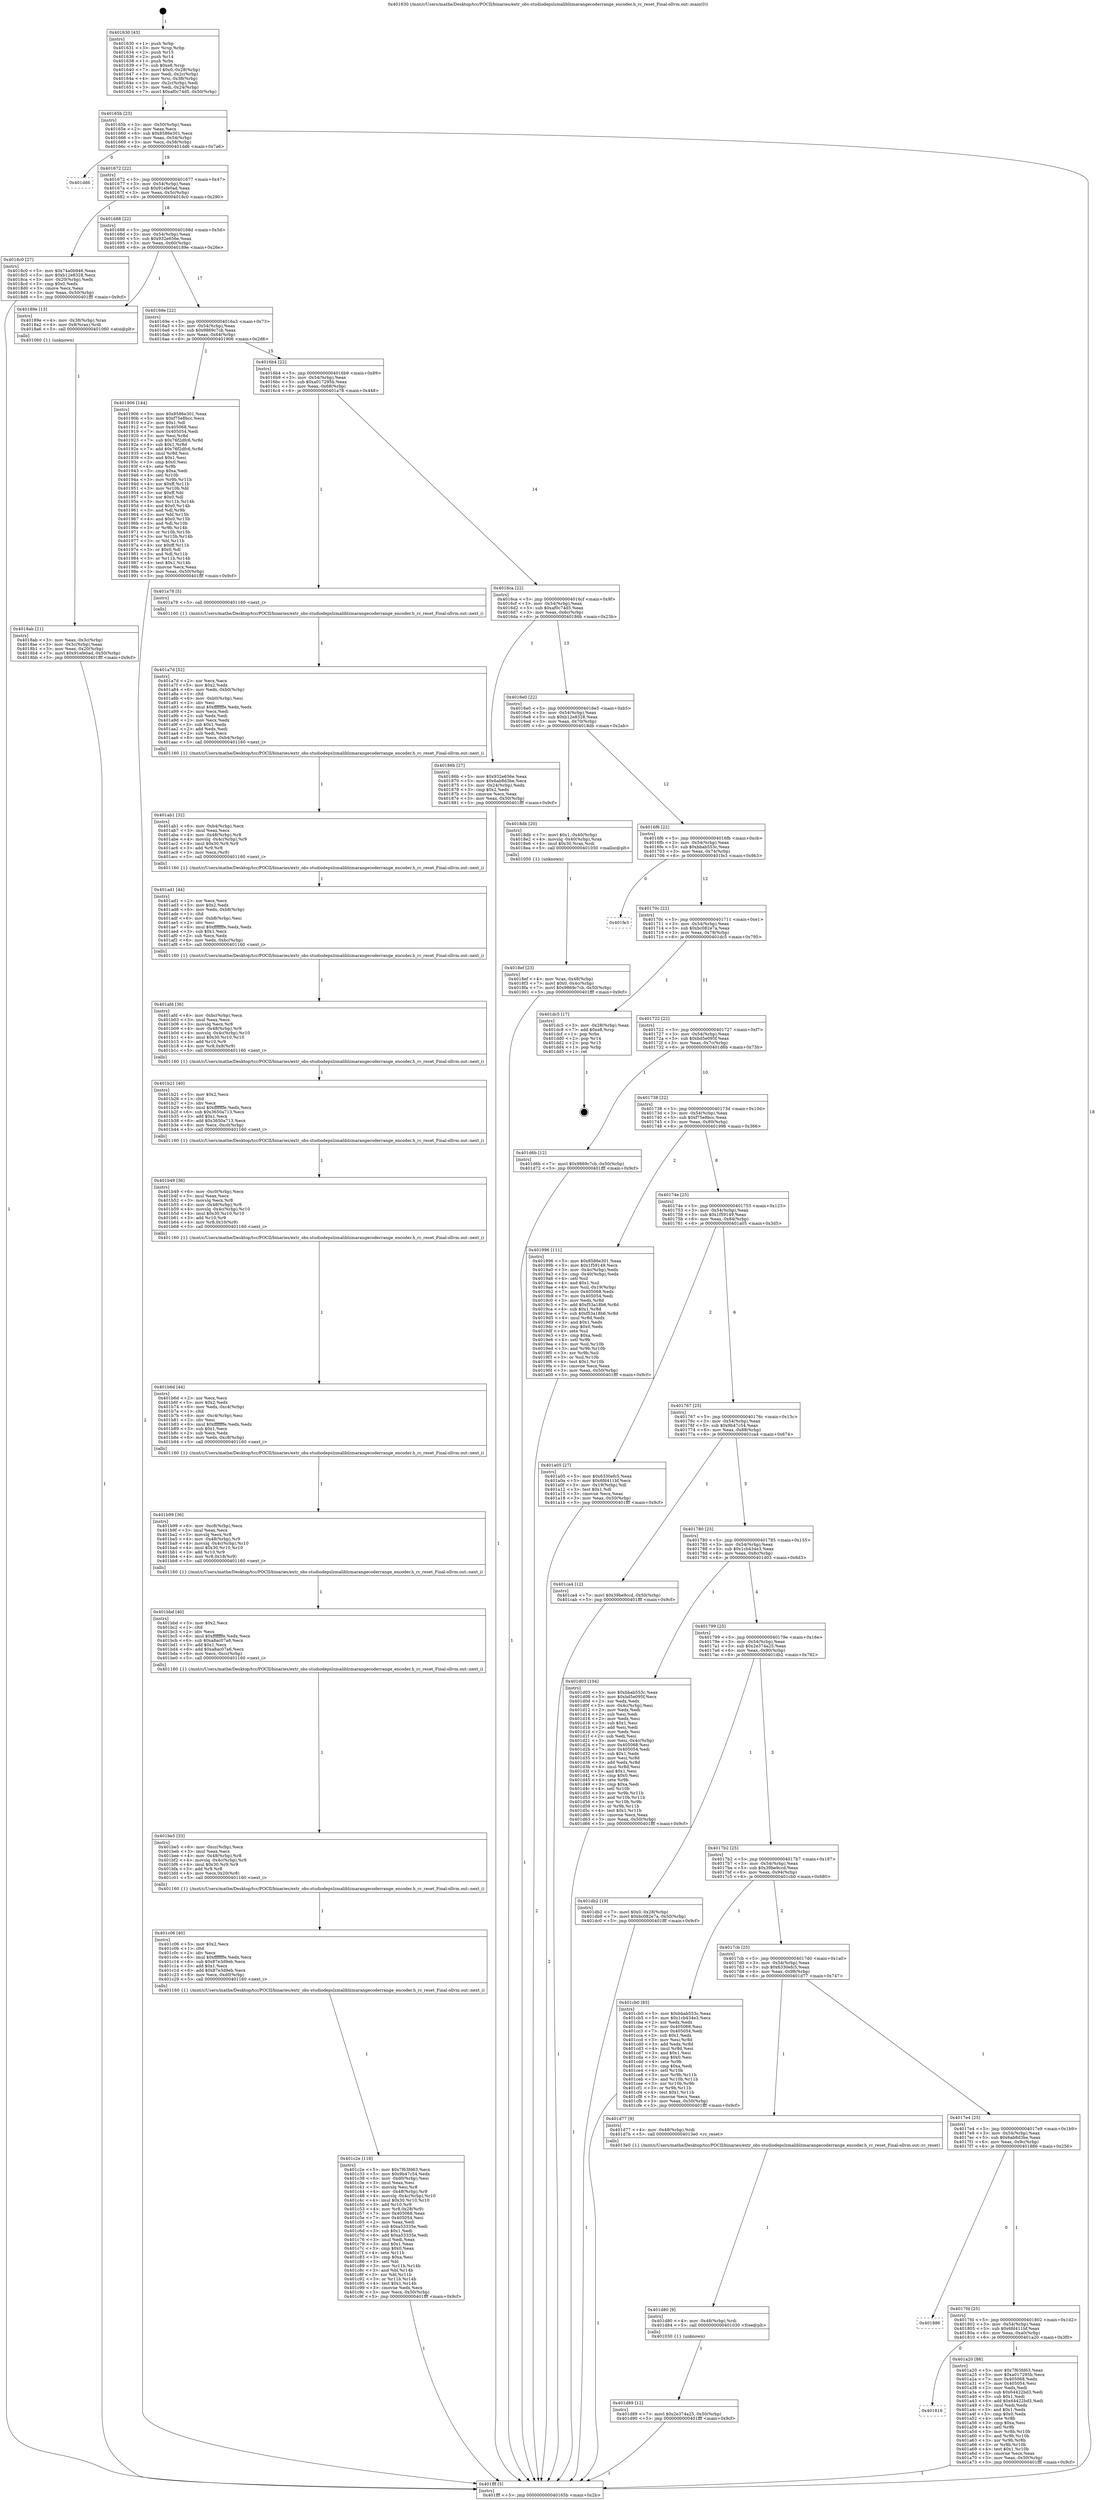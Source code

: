 digraph "0x401630" {
  label = "0x401630 (/mnt/c/Users/mathe/Desktop/tcc/POCII/binaries/extr_obs-studiodepslzmaliblzmarangecoderrange_encoder.h_rc_reset_Final-ollvm.out::main(0))"
  labelloc = "t"
  node[shape=record]

  Entry [label="",width=0.3,height=0.3,shape=circle,fillcolor=black,style=filled]
  "0x40165b" [label="{
     0x40165b [23]\l
     | [instrs]\l
     &nbsp;&nbsp;0x40165b \<+3\>: mov -0x50(%rbp),%eax\l
     &nbsp;&nbsp;0x40165e \<+2\>: mov %eax,%ecx\l
     &nbsp;&nbsp;0x401660 \<+6\>: sub $0x8586e301,%ecx\l
     &nbsp;&nbsp;0x401666 \<+3\>: mov %eax,-0x54(%rbp)\l
     &nbsp;&nbsp;0x401669 \<+3\>: mov %ecx,-0x58(%rbp)\l
     &nbsp;&nbsp;0x40166c \<+6\>: je 0000000000401dd6 \<main+0x7a6\>\l
  }"]
  "0x401dd6" [label="{
     0x401dd6\l
  }", style=dashed]
  "0x401672" [label="{
     0x401672 [22]\l
     | [instrs]\l
     &nbsp;&nbsp;0x401672 \<+5\>: jmp 0000000000401677 \<main+0x47\>\l
     &nbsp;&nbsp;0x401677 \<+3\>: mov -0x54(%rbp),%eax\l
     &nbsp;&nbsp;0x40167a \<+5\>: sub $0x91efe0ad,%eax\l
     &nbsp;&nbsp;0x40167f \<+3\>: mov %eax,-0x5c(%rbp)\l
     &nbsp;&nbsp;0x401682 \<+6\>: je 00000000004018c0 \<main+0x290\>\l
  }"]
  Exit [label="",width=0.3,height=0.3,shape=circle,fillcolor=black,style=filled,peripheries=2]
  "0x4018c0" [label="{
     0x4018c0 [27]\l
     | [instrs]\l
     &nbsp;&nbsp;0x4018c0 \<+5\>: mov $0x74a0b946,%eax\l
     &nbsp;&nbsp;0x4018c5 \<+5\>: mov $0xb12e8328,%ecx\l
     &nbsp;&nbsp;0x4018ca \<+3\>: mov -0x20(%rbp),%edx\l
     &nbsp;&nbsp;0x4018cd \<+3\>: cmp $0x0,%edx\l
     &nbsp;&nbsp;0x4018d0 \<+3\>: cmove %ecx,%eax\l
     &nbsp;&nbsp;0x4018d3 \<+3\>: mov %eax,-0x50(%rbp)\l
     &nbsp;&nbsp;0x4018d6 \<+5\>: jmp 0000000000401fff \<main+0x9cf\>\l
  }"]
  "0x401688" [label="{
     0x401688 [22]\l
     | [instrs]\l
     &nbsp;&nbsp;0x401688 \<+5\>: jmp 000000000040168d \<main+0x5d\>\l
     &nbsp;&nbsp;0x40168d \<+3\>: mov -0x54(%rbp),%eax\l
     &nbsp;&nbsp;0x401690 \<+5\>: sub $0x932e656e,%eax\l
     &nbsp;&nbsp;0x401695 \<+3\>: mov %eax,-0x60(%rbp)\l
     &nbsp;&nbsp;0x401698 \<+6\>: je 000000000040189e \<main+0x26e\>\l
  }"]
  "0x401d89" [label="{
     0x401d89 [12]\l
     | [instrs]\l
     &nbsp;&nbsp;0x401d89 \<+7\>: movl $0x2e374a25,-0x50(%rbp)\l
     &nbsp;&nbsp;0x401d90 \<+5\>: jmp 0000000000401fff \<main+0x9cf\>\l
  }"]
  "0x40189e" [label="{
     0x40189e [13]\l
     | [instrs]\l
     &nbsp;&nbsp;0x40189e \<+4\>: mov -0x38(%rbp),%rax\l
     &nbsp;&nbsp;0x4018a2 \<+4\>: mov 0x8(%rax),%rdi\l
     &nbsp;&nbsp;0x4018a6 \<+5\>: call 0000000000401060 \<atoi@plt\>\l
     | [calls]\l
     &nbsp;&nbsp;0x401060 \{1\} (unknown)\l
  }"]
  "0x40169e" [label="{
     0x40169e [22]\l
     | [instrs]\l
     &nbsp;&nbsp;0x40169e \<+5\>: jmp 00000000004016a3 \<main+0x73\>\l
     &nbsp;&nbsp;0x4016a3 \<+3\>: mov -0x54(%rbp),%eax\l
     &nbsp;&nbsp;0x4016a6 \<+5\>: sub $0x9869c7cb,%eax\l
     &nbsp;&nbsp;0x4016ab \<+3\>: mov %eax,-0x64(%rbp)\l
     &nbsp;&nbsp;0x4016ae \<+6\>: je 0000000000401906 \<main+0x2d6\>\l
  }"]
  "0x401d80" [label="{
     0x401d80 [9]\l
     | [instrs]\l
     &nbsp;&nbsp;0x401d80 \<+4\>: mov -0x48(%rbp),%rdi\l
     &nbsp;&nbsp;0x401d84 \<+5\>: call 0000000000401030 \<free@plt\>\l
     | [calls]\l
     &nbsp;&nbsp;0x401030 \{1\} (unknown)\l
  }"]
  "0x401906" [label="{
     0x401906 [144]\l
     | [instrs]\l
     &nbsp;&nbsp;0x401906 \<+5\>: mov $0x8586e301,%eax\l
     &nbsp;&nbsp;0x40190b \<+5\>: mov $0xf75e8bcc,%ecx\l
     &nbsp;&nbsp;0x401910 \<+2\>: mov $0x1,%dl\l
     &nbsp;&nbsp;0x401912 \<+7\>: mov 0x405068,%esi\l
     &nbsp;&nbsp;0x401919 \<+7\>: mov 0x405054,%edi\l
     &nbsp;&nbsp;0x401920 \<+3\>: mov %esi,%r8d\l
     &nbsp;&nbsp;0x401923 \<+7\>: sub $0x76f2dfc6,%r8d\l
     &nbsp;&nbsp;0x40192a \<+4\>: sub $0x1,%r8d\l
     &nbsp;&nbsp;0x40192e \<+7\>: add $0x76f2dfc6,%r8d\l
     &nbsp;&nbsp;0x401935 \<+4\>: imul %r8d,%esi\l
     &nbsp;&nbsp;0x401939 \<+3\>: and $0x1,%esi\l
     &nbsp;&nbsp;0x40193c \<+3\>: cmp $0x0,%esi\l
     &nbsp;&nbsp;0x40193f \<+4\>: sete %r9b\l
     &nbsp;&nbsp;0x401943 \<+3\>: cmp $0xa,%edi\l
     &nbsp;&nbsp;0x401946 \<+4\>: setl %r10b\l
     &nbsp;&nbsp;0x40194a \<+3\>: mov %r9b,%r11b\l
     &nbsp;&nbsp;0x40194d \<+4\>: xor $0xff,%r11b\l
     &nbsp;&nbsp;0x401951 \<+3\>: mov %r10b,%bl\l
     &nbsp;&nbsp;0x401954 \<+3\>: xor $0xff,%bl\l
     &nbsp;&nbsp;0x401957 \<+3\>: xor $0x0,%dl\l
     &nbsp;&nbsp;0x40195a \<+3\>: mov %r11b,%r14b\l
     &nbsp;&nbsp;0x40195d \<+4\>: and $0x0,%r14b\l
     &nbsp;&nbsp;0x401961 \<+3\>: and %dl,%r9b\l
     &nbsp;&nbsp;0x401964 \<+3\>: mov %bl,%r15b\l
     &nbsp;&nbsp;0x401967 \<+4\>: and $0x0,%r15b\l
     &nbsp;&nbsp;0x40196b \<+3\>: and %dl,%r10b\l
     &nbsp;&nbsp;0x40196e \<+3\>: or %r9b,%r14b\l
     &nbsp;&nbsp;0x401971 \<+3\>: or %r10b,%r15b\l
     &nbsp;&nbsp;0x401974 \<+3\>: xor %r15b,%r14b\l
     &nbsp;&nbsp;0x401977 \<+3\>: or %bl,%r11b\l
     &nbsp;&nbsp;0x40197a \<+4\>: xor $0xff,%r11b\l
     &nbsp;&nbsp;0x40197e \<+3\>: or $0x0,%dl\l
     &nbsp;&nbsp;0x401981 \<+3\>: and %dl,%r11b\l
     &nbsp;&nbsp;0x401984 \<+3\>: or %r11b,%r14b\l
     &nbsp;&nbsp;0x401987 \<+4\>: test $0x1,%r14b\l
     &nbsp;&nbsp;0x40198b \<+3\>: cmovne %ecx,%eax\l
     &nbsp;&nbsp;0x40198e \<+3\>: mov %eax,-0x50(%rbp)\l
     &nbsp;&nbsp;0x401991 \<+5\>: jmp 0000000000401fff \<main+0x9cf\>\l
  }"]
  "0x4016b4" [label="{
     0x4016b4 [22]\l
     | [instrs]\l
     &nbsp;&nbsp;0x4016b4 \<+5\>: jmp 00000000004016b9 \<main+0x89\>\l
     &nbsp;&nbsp;0x4016b9 \<+3\>: mov -0x54(%rbp),%eax\l
     &nbsp;&nbsp;0x4016bc \<+5\>: sub $0xa017295b,%eax\l
     &nbsp;&nbsp;0x4016c1 \<+3\>: mov %eax,-0x68(%rbp)\l
     &nbsp;&nbsp;0x4016c4 \<+6\>: je 0000000000401a78 \<main+0x448\>\l
  }"]
  "0x401c2e" [label="{
     0x401c2e [118]\l
     | [instrs]\l
     &nbsp;&nbsp;0x401c2e \<+5\>: mov $0x7f63fd63,%ecx\l
     &nbsp;&nbsp;0x401c33 \<+5\>: mov $0x9b47c54,%edx\l
     &nbsp;&nbsp;0x401c38 \<+6\>: mov -0xd0(%rbp),%esi\l
     &nbsp;&nbsp;0x401c3e \<+3\>: imul %eax,%esi\l
     &nbsp;&nbsp;0x401c41 \<+3\>: movslq %esi,%r8\l
     &nbsp;&nbsp;0x401c44 \<+4\>: mov -0x48(%rbp),%r9\l
     &nbsp;&nbsp;0x401c48 \<+4\>: movslq -0x4c(%rbp),%r10\l
     &nbsp;&nbsp;0x401c4c \<+4\>: imul $0x30,%r10,%r10\l
     &nbsp;&nbsp;0x401c50 \<+3\>: add %r10,%r9\l
     &nbsp;&nbsp;0x401c53 \<+4\>: mov %r8,0x28(%r9)\l
     &nbsp;&nbsp;0x401c57 \<+7\>: mov 0x405068,%eax\l
     &nbsp;&nbsp;0x401c5e \<+7\>: mov 0x405054,%esi\l
     &nbsp;&nbsp;0x401c65 \<+2\>: mov %eax,%edi\l
     &nbsp;&nbsp;0x401c67 \<+6\>: sub $0xa53335e,%edi\l
     &nbsp;&nbsp;0x401c6d \<+3\>: sub $0x1,%edi\l
     &nbsp;&nbsp;0x401c70 \<+6\>: add $0xa53335e,%edi\l
     &nbsp;&nbsp;0x401c76 \<+3\>: imul %edi,%eax\l
     &nbsp;&nbsp;0x401c79 \<+3\>: and $0x1,%eax\l
     &nbsp;&nbsp;0x401c7c \<+3\>: cmp $0x0,%eax\l
     &nbsp;&nbsp;0x401c7f \<+4\>: sete %r11b\l
     &nbsp;&nbsp;0x401c83 \<+3\>: cmp $0xa,%esi\l
     &nbsp;&nbsp;0x401c86 \<+3\>: setl %bl\l
     &nbsp;&nbsp;0x401c89 \<+3\>: mov %r11b,%r14b\l
     &nbsp;&nbsp;0x401c8c \<+3\>: and %bl,%r14b\l
     &nbsp;&nbsp;0x401c8f \<+3\>: xor %bl,%r11b\l
     &nbsp;&nbsp;0x401c92 \<+3\>: or %r11b,%r14b\l
     &nbsp;&nbsp;0x401c95 \<+4\>: test $0x1,%r14b\l
     &nbsp;&nbsp;0x401c99 \<+3\>: cmovne %edx,%ecx\l
     &nbsp;&nbsp;0x401c9c \<+3\>: mov %ecx,-0x50(%rbp)\l
     &nbsp;&nbsp;0x401c9f \<+5\>: jmp 0000000000401fff \<main+0x9cf\>\l
  }"]
  "0x401a78" [label="{
     0x401a78 [5]\l
     | [instrs]\l
     &nbsp;&nbsp;0x401a78 \<+5\>: call 0000000000401160 \<next_i\>\l
     | [calls]\l
     &nbsp;&nbsp;0x401160 \{1\} (/mnt/c/Users/mathe/Desktop/tcc/POCII/binaries/extr_obs-studiodepslzmaliblzmarangecoderrange_encoder.h_rc_reset_Final-ollvm.out::next_i)\l
  }"]
  "0x4016ca" [label="{
     0x4016ca [22]\l
     | [instrs]\l
     &nbsp;&nbsp;0x4016ca \<+5\>: jmp 00000000004016cf \<main+0x9f\>\l
     &nbsp;&nbsp;0x4016cf \<+3\>: mov -0x54(%rbp),%eax\l
     &nbsp;&nbsp;0x4016d2 \<+5\>: sub $0xaf0c74d5,%eax\l
     &nbsp;&nbsp;0x4016d7 \<+3\>: mov %eax,-0x6c(%rbp)\l
     &nbsp;&nbsp;0x4016da \<+6\>: je 000000000040186b \<main+0x23b\>\l
  }"]
  "0x401c06" [label="{
     0x401c06 [40]\l
     | [instrs]\l
     &nbsp;&nbsp;0x401c06 \<+5\>: mov $0x2,%ecx\l
     &nbsp;&nbsp;0x401c0b \<+1\>: cltd\l
     &nbsp;&nbsp;0x401c0c \<+2\>: idiv %ecx\l
     &nbsp;&nbsp;0x401c0e \<+6\>: imul $0xfffffffe,%edx,%ecx\l
     &nbsp;&nbsp;0x401c14 \<+6\>: sub $0x87e3d9eb,%ecx\l
     &nbsp;&nbsp;0x401c1a \<+3\>: add $0x1,%ecx\l
     &nbsp;&nbsp;0x401c1d \<+6\>: add $0x87e3d9eb,%ecx\l
     &nbsp;&nbsp;0x401c23 \<+6\>: mov %ecx,-0xd0(%rbp)\l
     &nbsp;&nbsp;0x401c29 \<+5\>: call 0000000000401160 \<next_i\>\l
     | [calls]\l
     &nbsp;&nbsp;0x401160 \{1\} (/mnt/c/Users/mathe/Desktop/tcc/POCII/binaries/extr_obs-studiodepslzmaliblzmarangecoderrange_encoder.h_rc_reset_Final-ollvm.out::next_i)\l
  }"]
  "0x40186b" [label="{
     0x40186b [27]\l
     | [instrs]\l
     &nbsp;&nbsp;0x40186b \<+5\>: mov $0x932e656e,%eax\l
     &nbsp;&nbsp;0x401870 \<+5\>: mov $0x6ab8d3be,%ecx\l
     &nbsp;&nbsp;0x401875 \<+3\>: mov -0x24(%rbp),%edx\l
     &nbsp;&nbsp;0x401878 \<+3\>: cmp $0x2,%edx\l
     &nbsp;&nbsp;0x40187b \<+3\>: cmovne %ecx,%eax\l
     &nbsp;&nbsp;0x40187e \<+3\>: mov %eax,-0x50(%rbp)\l
     &nbsp;&nbsp;0x401881 \<+5\>: jmp 0000000000401fff \<main+0x9cf\>\l
  }"]
  "0x4016e0" [label="{
     0x4016e0 [22]\l
     | [instrs]\l
     &nbsp;&nbsp;0x4016e0 \<+5\>: jmp 00000000004016e5 \<main+0xb5\>\l
     &nbsp;&nbsp;0x4016e5 \<+3\>: mov -0x54(%rbp),%eax\l
     &nbsp;&nbsp;0x4016e8 \<+5\>: sub $0xb12e8328,%eax\l
     &nbsp;&nbsp;0x4016ed \<+3\>: mov %eax,-0x70(%rbp)\l
     &nbsp;&nbsp;0x4016f0 \<+6\>: je 00000000004018db \<main+0x2ab\>\l
  }"]
  "0x401fff" [label="{
     0x401fff [5]\l
     | [instrs]\l
     &nbsp;&nbsp;0x401fff \<+5\>: jmp 000000000040165b \<main+0x2b\>\l
  }"]
  "0x401630" [label="{
     0x401630 [43]\l
     | [instrs]\l
     &nbsp;&nbsp;0x401630 \<+1\>: push %rbp\l
     &nbsp;&nbsp;0x401631 \<+3\>: mov %rsp,%rbp\l
     &nbsp;&nbsp;0x401634 \<+2\>: push %r15\l
     &nbsp;&nbsp;0x401636 \<+2\>: push %r14\l
     &nbsp;&nbsp;0x401638 \<+1\>: push %rbx\l
     &nbsp;&nbsp;0x401639 \<+7\>: sub $0xe8,%rsp\l
     &nbsp;&nbsp;0x401640 \<+7\>: movl $0x0,-0x28(%rbp)\l
     &nbsp;&nbsp;0x401647 \<+3\>: mov %edi,-0x2c(%rbp)\l
     &nbsp;&nbsp;0x40164a \<+4\>: mov %rsi,-0x38(%rbp)\l
     &nbsp;&nbsp;0x40164e \<+3\>: mov -0x2c(%rbp),%edi\l
     &nbsp;&nbsp;0x401651 \<+3\>: mov %edi,-0x24(%rbp)\l
     &nbsp;&nbsp;0x401654 \<+7\>: movl $0xaf0c74d5,-0x50(%rbp)\l
  }"]
  "0x4018ab" [label="{
     0x4018ab [21]\l
     | [instrs]\l
     &nbsp;&nbsp;0x4018ab \<+3\>: mov %eax,-0x3c(%rbp)\l
     &nbsp;&nbsp;0x4018ae \<+3\>: mov -0x3c(%rbp),%eax\l
     &nbsp;&nbsp;0x4018b1 \<+3\>: mov %eax,-0x20(%rbp)\l
     &nbsp;&nbsp;0x4018b4 \<+7\>: movl $0x91efe0ad,-0x50(%rbp)\l
     &nbsp;&nbsp;0x4018bb \<+5\>: jmp 0000000000401fff \<main+0x9cf\>\l
  }"]
  "0x401be5" [label="{
     0x401be5 [33]\l
     | [instrs]\l
     &nbsp;&nbsp;0x401be5 \<+6\>: mov -0xcc(%rbp),%ecx\l
     &nbsp;&nbsp;0x401beb \<+3\>: imul %eax,%ecx\l
     &nbsp;&nbsp;0x401bee \<+4\>: mov -0x48(%rbp),%r8\l
     &nbsp;&nbsp;0x401bf2 \<+4\>: movslq -0x4c(%rbp),%r9\l
     &nbsp;&nbsp;0x401bf6 \<+4\>: imul $0x30,%r9,%r9\l
     &nbsp;&nbsp;0x401bfa \<+3\>: add %r9,%r8\l
     &nbsp;&nbsp;0x401bfd \<+4\>: mov %ecx,0x20(%r8)\l
     &nbsp;&nbsp;0x401c01 \<+5\>: call 0000000000401160 \<next_i\>\l
     | [calls]\l
     &nbsp;&nbsp;0x401160 \{1\} (/mnt/c/Users/mathe/Desktop/tcc/POCII/binaries/extr_obs-studiodepslzmaliblzmarangecoderrange_encoder.h_rc_reset_Final-ollvm.out::next_i)\l
  }"]
  "0x4018db" [label="{
     0x4018db [20]\l
     | [instrs]\l
     &nbsp;&nbsp;0x4018db \<+7\>: movl $0x1,-0x40(%rbp)\l
     &nbsp;&nbsp;0x4018e2 \<+4\>: movslq -0x40(%rbp),%rax\l
     &nbsp;&nbsp;0x4018e6 \<+4\>: imul $0x30,%rax,%rdi\l
     &nbsp;&nbsp;0x4018ea \<+5\>: call 0000000000401050 \<malloc@plt\>\l
     | [calls]\l
     &nbsp;&nbsp;0x401050 \{1\} (unknown)\l
  }"]
  "0x4016f6" [label="{
     0x4016f6 [22]\l
     | [instrs]\l
     &nbsp;&nbsp;0x4016f6 \<+5\>: jmp 00000000004016fb \<main+0xcb\>\l
     &nbsp;&nbsp;0x4016fb \<+3\>: mov -0x54(%rbp),%eax\l
     &nbsp;&nbsp;0x4016fe \<+5\>: sub $0xbbab553c,%eax\l
     &nbsp;&nbsp;0x401703 \<+3\>: mov %eax,-0x74(%rbp)\l
     &nbsp;&nbsp;0x401706 \<+6\>: je 0000000000401fe3 \<main+0x9b3\>\l
  }"]
  "0x4018ef" [label="{
     0x4018ef [23]\l
     | [instrs]\l
     &nbsp;&nbsp;0x4018ef \<+4\>: mov %rax,-0x48(%rbp)\l
     &nbsp;&nbsp;0x4018f3 \<+7\>: movl $0x0,-0x4c(%rbp)\l
     &nbsp;&nbsp;0x4018fa \<+7\>: movl $0x9869c7cb,-0x50(%rbp)\l
     &nbsp;&nbsp;0x401901 \<+5\>: jmp 0000000000401fff \<main+0x9cf\>\l
  }"]
  "0x401bbd" [label="{
     0x401bbd [40]\l
     | [instrs]\l
     &nbsp;&nbsp;0x401bbd \<+5\>: mov $0x2,%ecx\l
     &nbsp;&nbsp;0x401bc2 \<+1\>: cltd\l
     &nbsp;&nbsp;0x401bc3 \<+2\>: idiv %ecx\l
     &nbsp;&nbsp;0x401bc5 \<+6\>: imul $0xfffffffe,%edx,%ecx\l
     &nbsp;&nbsp;0x401bcb \<+6\>: sub $0xa8ac07a6,%ecx\l
     &nbsp;&nbsp;0x401bd1 \<+3\>: add $0x1,%ecx\l
     &nbsp;&nbsp;0x401bd4 \<+6\>: add $0xa8ac07a6,%ecx\l
     &nbsp;&nbsp;0x401bda \<+6\>: mov %ecx,-0xcc(%rbp)\l
     &nbsp;&nbsp;0x401be0 \<+5\>: call 0000000000401160 \<next_i\>\l
     | [calls]\l
     &nbsp;&nbsp;0x401160 \{1\} (/mnt/c/Users/mathe/Desktop/tcc/POCII/binaries/extr_obs-studiodepslzmaliblzmarangecoderrange_encoder.h_rc_reset_Final-ollvm.out::next_i)\l
  }"]
  "0x401fe3" [label="{
     0x401fe3\l
  }", style=dashed]
  "0x40170c" [label="{
     0x40170c [22]\l
     | [instrs]\l
     &nbsp;&nbsp;0x40170c \<+5\>: jmp 0000000000401711 \<main+0xe1\>\l
     &nbsp;&nbsp;0x401711 \<+3\>: mov -0x54(%rbp),%eax\l
     &nbsp;&nbsp;0x401714 \<+5\>: sub $0xbc082e7a,%eax\l
     &nbsp;&nbsp;0x401719 \<+3\>: mov %eax,-0x78(%rbp)\l
     &nbsp;&nbsp;0x40171c \<+6\>: je 0000000000401dc5 \<main+0x795\>\l
  }"]
  "0x401b99" [label="{
     0x401b99 [36]\l
     | [instrs]\l
     &nbsp;&nbsp;0x401b99 \<+6\>: mov -0xc8(%rbp),%ecx\l
     &nbsp;&nbsp;0x401b9f \<+3\>: imul %eax,%ecx\l
     &nbsp;&nbsp;0x401ba2 \<+3\>: movslq %ecx,%r8\l
     &nbsp;&nbsp;0x401ba5 \<+4\>: mov -0x48(%rbp),%r9\l
     &nbsp;&nbsp;0x401ba9 \<+4\>: movslq -0x4c(%rbp),%r10\l
     &nbsp;&nbsp;0x401bad \<+4\>: imul $0x30,%r10,%r10\l
     &nbsp;&nbsp;0x401bb1 \<+3\>: add %r10,%r9\l
     &nbsp;&nbsp;0x401bb4 \<+4\>: mov %r8,0x18(%r9)\l
     &nbsp;&nbsp;0x401bb8 \<+5\>: call 0000000000401160 \<next_i\>\l
     | [calls]\l
     &nbsp;&nbsp;0x401160 \{1\} (/mnt/c/Users/mathe/Desktop/tcc/POCII/binaries/extr_obs-studiodepslzmaliblzmarangecoderrange_encoder.h_rc_reset_Final-ollvm.out::next_i)\l
  }"]
  "0x401dc5" [label="{
     0x401dc5 [17]\l
     | [instrs]\l
     &nbsp;&nbsp;0x401dc5 \<+3\>: mov -0x28(%rbp),%eax\l
     &nbsp;&nbsp;0x401dc8 \<+7\>: add $0xe8,%rsp\l
     &nbsp;&nbsp;0x401dcf \<+1\>: pop %rbx\l
     &nbsp;&nbsp;0x401dd0 \<+2\>: pop %r14\l
     &nbsp;&nbsp;0x401dd2 \<+2\>: pop %r15\l
     &nbsp;&nbsp;0x401dd4 \<+1\>: pop %rbp\l
     &nbsp;&nbsp;0x401dd5 \<+1\>: ret\l
  }"]
  "0x401722" [label="{
     0x401722 [22]\l
     | [instrs]\l
     &nbsp;&nbsp;0x401722 \<+5\>: jmp 0000000000401727 \<main+0xf7\>\l
     &nbsp;&nbsp;0x401727 \<+3\>: mov -0x54(%rbp),%eax\l
     &nbsp;&nbsp;0x40172a \<+5\>: sub $0xbd5e095f,%eax\l
     &nbsp;&nbsp;0x40172f \<+3\>: mov %eax,-0x7c(%rbp)\l
     &nbsp;&nbsp;0x401732 \<+6\>: je 0000000000401d6b \<main+0x73b\>\l
  }"]
  "0x401b6d" [label="{
     0x401b6d [44]\l
     | [instrs]\l
     &nbsp;&nbsp;0x401b6d \<+2\>: xor %ecx,%ecx\l
     &nbsp;&nbsp;0x401b6f \<+5\>: mov $0x2,%edx\l
     &nbsp;&nbsp;0x401b74 \<+6\>: mov %edx,-0xc4(%rbp)\l
     &nbsp;&nbsp;0x401b7a \<+1\>: cltd\l
     &nbsp;&nbsp;0x401b7b \<+6\>: mov -0xc4(%rbp),%esi\l
     &nbsp;&nbsp;0x401b81 \<+2\>: idiv %esi\l
     &nbsp;&nbsp;0x401b83 \<+6\>: imul $0xfffffffe,%edx,%edx\l
     &nbsp;&nbsp;0x401b89 \<+3\>: sub $0x1,%ecx\l
     &nbsp;&nbsp;0x401b8c \<+2\>: sub %ecx,%edx\l
     &nbsp;&nbsp;0x401b8e \<+6\>: mov %edx,-0xc8(%rbp)\l
     &nbsp;&nbsp;0x401b94 \<+5\>: call 0000000000401160 \<next_i\>\l
     | [calls]\l
     &nbsp;&nbsp;0x401160 \{1\} (/mnt/c/Users/mathe/Desktop/tcc/POCII/binaries/extr_obs-studiodepslzmaliblzmarangecoderrange_encoder.h_rc_reset_Final-ollvm.out::next_i)\l
  }"]
  "0x401d6b" [label="{
     0x401d6b [12]\l
     | [instrs]\l
     &nbsp;&nbsp;0x401d6b \<+7\>: movl $0x9869c7cb,-0x50(%rbp)\l
     &nbsp;&nbsp;0x401d72 \<+5\>: jmp 0000000000401fff \<main+0x9cf\>\l
  }"]
  "0x401738" [label="{
     0x401738 [22]\l
     | [instrs]\l
     &nbsp;&nbsp;0x401738 \<+5\>: jmp 000000000040173d \<main+0x10d\>\l
     &nbsp;&nbsp;0x40173d \<+3\>: mov -0x54(%rbp),%eax\l
     &nbsp;&nbsp;0x401740 \<+5\>: sub $0xf75e8bcc,%eax\l
     &nbsp;&nbsp;0x401745 \<+3\>: mov %eax,-0x80(%rbp)\l
     &nbsp;&nbsp;0x401748 \<+6\>: je 0000000000401996 \<main+0x366\>\l
  }"]
  "0x401b49" [label="{
     0x401b49 [36]\l
     | [instrs]\l
     &nbsp;&nbsp;0x401b49 \<+6\>: mov -0xc0(%rbp),%ecx\l
     &nbsp;&nbsp;0x401b4f \<+3\>: imul %eax,%ecx\l
     &nbsp;&nbsp;0x401b52 \<+3\>: movslq %ecx,%r8\l
     &nbsp;&nbsp;0x401b55 \<+4\>: mov -0x48(%rbp),%r9\l
     &nbsp;&nbsp;0x401b59 \<+4\>: movslq -0x4c(%rbp),%r10\l
     &nbsp;&nbsp;0x401b5d \<+4\>: imul $0x30,%r10,%r10\l
     &nbsp;&nbsp;0x401b61 \<+3\>: add %r10,%r9\l
     &nbsp;&nbsp;0x401b64 \<+4\>: mov %r8,0x10(%r9)\l
     &nbsp;&nbsp;0x401b68 \<+5\>: call 0000000000401160 \<next_i\>\l
     | [calls]\l
     &nbsp;&nbsp;0x401160 \{1\} (/mnt/c/Users/mathe/Desktop/tcc/POCII/binaries/extr_obs-studiodepslzmaliblzmarangecoderrange_encoder.h_rc_reset_Final-ollvm.out::next_i)\l
  }"]
  "0x401996" [label="{
     0x401996 [111]\l
     | [instrs]\l
     &nbsp;&nbsp;0x401996 \<+5\>: mov $0x8586e301,%eax\l
     &nbsp;&nbsp;0x40199b \<+5\>: mov $0x1f59149,%ecx\l
     &nbsp;&nbsp;0x4019a0 \<+3\>: mov -0x4c(%rbp),%edx\l
     &nbsp;&nbsp;0x4019a3 \<+3\>: cmp -0x40(%rbp),%edx\l
     &nbsp;&nbsp;0x4019a6 \<+4\>: setl %sil\l
     &nbsp;&nbsp;0x4019aa \<+4\>: and $0x1,%sil\l
     &nbsp;&nbsp;0x4019ae \<+4\>: mov %sil,-0x19(%rbp)\l
     &nbsp;&nbsp;0x4019b2 \<+7\>: mov 0x405068,%edx\l
     &nbsp;&nbsp;0x4019b9 \<+7\>: mov 0x405054,%edi\l
     &nbsp;&nbsp;0x4019c0 \<+3\>: mov %edx,%r8d\l
     &nbsp;&nbsp;0x4019c3 \<+7\>: add $0xf53a18b6,%r8d\l
     &nbsp;&nbsp;0x4019ca \<+4\>: sub $0x1,%r8d\l
     &nbsp;&nbsp;0x4019ce \<+7\>: sub $0xf53a18b6,%r8d\l
     &nbsp;&nbsp;0x4019d5 \<+4\>: imul %r8d,%edx\l
     &nbsp;&nbsp;0x4019d9 \<+3\>: and $0x1,%edx\l
     &nbsp;&nbsp;0x4019dc \<+3\>: cmp $0x0,%edx\l
     &nbsp;&nbsp;0x4019df \<+4\>: sete %sil\l
     &nbsp;&nbsp;0x4019e3 \<+3\>: cmp $0xa,%edi\l
     &nbsp;&nbsp;0x4019e6 \<+4\>: setl %r9b\l
     &nbsp;&nbsp;0x4019ea \<+3\>: mov %sil,%r10b\l
     &nbsp;&nbsp;0x4019ed \<+3\>: and %r9b,%r10b\l
     &nbsp;&nbsp;0x4019f0 \<+3\>: xor %r9b,%sil\l
     &nbsp;&nbsp;0x4019f3 \<+3\>: or %sil,%r10b\l
     &nbsp;&nbsp;0x4019f6 \<+4\>: test $0x1,%r10b\l
     &nbsp;&nbsp;0x4019fa \<+3\>: cmovne %ecx,%eax\l
     &nbsp;&nbsp;0x4019fd \<+3\>: mov %eax,-0x50(%rbp)\l
     &nbsp;&nbsp;0x401a00 \<+5\>: jmp 0000000000401fff \<main+0x9cf\>\l
  }"]
  "0x40174e" [label="{
     0x40174e [25]\l
     | [instrs]\l
     &nbsp;&nbsp;0x40174e \<+5\>: jmp 0000000000401753 \<main+0x123\>\l
     &nbsp;&nbsp;0x401753 \<+3\>: mov -0x54(%rbp),%eax\l
     &nbsp;&nbsp;0x401756 \<+5\>: sub $0x1f59149,%eax\l
     &nbsp;&nbsp;0x40175b \<+6\>: mov %eax,-0x84(%rbp)\l
     &nbsp;&nbsp;0x401761 \<+6\>: je 0000000000401a05 \<main+0x3d5\>\l
  }"]
  "0x401b21" [label="{
     0x401b21 [40]\l
     | [instrs]\l
     &nbsp;&nbsp;0x401b21 \<+5\>: mov $0x2,%ecx\l
     &nbsp;&nbsp;0x401b26 \<+1\>: cltd\l
     &nbsp;&nbsp;0x401b27 \<+2\>: idiv %ecx\l
     &nbsp;&nbsp;0x401b29 \<+6\>: imul $0xfffffffe,%edx,%ecx\l
     &nbsp;&nbsp;0x401b2f \<+6\>: sub $0x3650a713,%ecx\l
     &nbsp;&nbsp;0x401b35 \<+3\>: add $0x1,%ecx\l
     &nbsp;&nbsp;0x401b38 \<+6\>: add $0x3650a713,%ecx\l
     &nbsp;&nbsp;0x401b3e \<+6\>: mov %ecx,-0xc0(%rbp)\l
     &nbsp;&nbsp;0x401b44 \<+5\>: call 0000000000401160 \<next_i\>\l
     | [calls]\l
     &nbsp;&nbsp;0x401160 \{1\} (/mnt/c/Users/mathe/Desktop/tcc/POCII/binaries/extr_obs-studiodepslzmaliblzmarangecoderrange_encoder.h_rc_reset_Final-ollvm.out::next_i)\l
  }"]
  "0x401a05" [label="{
     0x401a05 [27]\l
     | [instrs]\l
     &nbsp;&nbsp;0x401a05 \<+5\>: mov $0x6330efc5,%eax\l
     &nbsp;&nbsp;0x401a0a \<+5\>: mov $0x6fd411bf,%ecx\l
     &nbsp;&nbsp;0x401a0f \<+3\>: mov -0x19(%rbp),%dl\l
     &nbsp;&nbsp;0x401a12 \<+3\>: test $0x1,%dl\l
     &nbsp;&nbsp;0x401a15 \<+3\>: cmovne %ecx,%eax\l
     &nbsp;&nbsp;0x401a18 \<+3\>: mov %eax,-0x50(%rbp)\l
     &nbsp;&nbsp;0x401a1b \<+5\>: jmp 0000000000401fff \<main+0x9cf\>\l
  }"]
  "0x401767" [label="{
     0x401767 [25]\l
     | [instrs]\l
     &nbsp;&nbsp;0x401767 \<+5\>: jmp 000000000040176c \<main+0x13c\>\l
     &nbsp;&nbsp;0x40176c \<+3\>: mov -0x54(%rbp),%eax\l
     &nbsp;&nbsp;0x40176f \<+5\>: sub $0x9b47c54,%eax\l
     &nbsp;&nbsp;0x401774 \<+6\>: mov %eax,-0x88(%rbp)\l
     &nbsp;&nbsp;0x40177a \<+6\>: je 0000000000401ca4 \<main+0x674\>\l
  }"]
  "0x401afd" [label="{
     0x401afd [36]\l
     | [instrs]\l
     &nbsp;&nbsp;0x401afd \<+6\>: mov -0xbc(%rbp),%ecx\l
     &nbsp;&nbsp;0x401b03 \<+3\>: imul %eax,%ecx\l
     &nbsp;&nbsp;0x401b06 \<+3\>: movslq %ecx,%r8\l
     &nbsp;&nbsp;0x401b09 \<+4\>: mov -0x48(%rbp),%r9\l
     &nbsp;&nbsp;0x401b0d \<+4\>: movslq -0x4c(%rbp),%r10\l
     &nbsp;&nbsp;0x401b11 \<+4\>: imul $0x30,%r10,%r10\l
     &nbsp;&nbsp;0x401b15 \<+3\>: add %r10,%r9\l
     &nbsp;&nbsp;0x401b18 \<+4\>: mov %r8,0x8(%r9)\l
     &nbsp;&nbsp;0x401b1c \<+5\>: call 0000000000401160 \<next_i\>\l
     | [calls]\l
     &nbsp;&nbsp;0x401160 \{1\} (/mnt/c/Users/mathe/Desktop/tcc/POCII/binaries/extr_obs-studiodepslzmaliblzmarangecoderrange_encoder.h_rc_reset_Final-ollvm.out::next_i)\l
  }"]
  "0x401ca4" [label="{
     0x401ca4 [12]\l
     | [instrs]\l
     &nbsp;&nbsp;0x401ca4 \<+7\>: movl $0x39be9ccd,-0x50(%rbp)\l
     &nbsp;&nbsp;0x401cab \<+5\>: jmp 0000000000401fff \<main+0x9cf\>\l
  }"]
  "0x401780" [label="{
     0x401780 [25]\l
     | [instrs]\l
     &nbsp;&nbsp;0x401780 \<+5\>: jmp 0000000000401785 \<main+0x155\>\l
     &nbsp;&nbsp;0x401785 \<+3\>: mov -0x54(%rbp),%eax\l
     &nbsp;&nbsp;0x401788 \<+5\>: sub $0x1cb434e3,%eax\l
     &nbsp;&nbsp;0x40178d \<+6\>: mov %eax,-0x8c(%rbp)\l
     &nbsp;&nbsp;0x401793 \<+6\>: je 0000000000401d03 \<main+0x6d3\>\l
  }"]
  "0x401ad1" [label="{
     0x401ad1 [44]\l
     | [instrs]\l
     &nbsp;&nbsp;0x401ad1 \<+2\>: xor %ecx,%ecx\l
     &nbsp;&nbsp;0x401ad3 \<+5\>: mov $0x2,%edx\l
     &nbsp;&nbsp;0x401ad8 \<+6\>: mov %edx,-0xb8(%rbp)\l
     &nbsp;&nbsp;0x401ade \<+1\>: cltd\l
     &nbsp;&nbsp;0x401adf \<+6\>: mov -0xb8(%rbp),%esi\l
     &nbsp;&nbsp;0x401ae5 \<+2\>: idiv %esi\l
     &nbsp;&nbsp;0x401ae7 \<+6\>: imul $0xfffffffe,%edx,%edx\l
     &nbsp;&nbsp;0x401aed \<+3\>: sub $0x1,%ecx\l
     &nbsp;&nbsp;0x401af0 \<+2\>: sub %ecx,%edx\l
     &nbsp;&nbsp;0x401af2 \<+6\>: mov %edx,-0xbc(%rbp)\l
     &nbsp;&nbsp;0x401af8 \<+5\>: call 0000000000401160 \<next_i\>\l
     | [calls]\l
     &nbsp;&nbsp;0x401160 \{1\} (/mnt/c/Users/mathe/Desktop/tcc/POCII/binaries/extr_obs-studiodepslzmaliblzmarangecoderrange_encoder.h_rc_reset_Final-ollvm.out::next_i)\l
  }"]
  "0x401d03" [label="{
     0x401d03 [104]\l
     | [instrs]\l
     &nbsp;&nbsp;0x401d03 \<+5\>: mov $0xbbab553c,%eax\l
     &nbsp;&nbsp;0x401d08 \<+5\>: mov $0xbd5e095f,%ecx\l
     &nbsp;&nbsp;0x401d0d \<+2\>: xor %edx,%edx\l
     &nbsp;&nbsp;0x401d0f \<+3\>: mov -0x4c(%rbp),%esi\l
     &nbsp;&nbsp;0x401d12 \<+2\>: mov %edx,%edi\l
     &nbsp;&nbsp;0x401d14 \<+2\>: sub %esi,%edi\l
     &nbsp;&nbsp;0x401d16 \<+2\>: mov %edx,%esi\l
     &nbsp;&nbsp;0x401d18 \<+3\>: sub $0x1,%esi\l
     &nbsp;&nbsp;0x401d1b \<+2\>: add %esi,%edi\l
     &nbsp;&nbsp;0x401d1d \<+2\>: mov %edx,%esi\l
     &nbsp;&nbsp;0x401d1f \<+2\>: sub %edi,%esi\l
     &nbsp;&nbsp;0x401d21 \<+3\>: mov %esi,-0x4c(%rbp)\l
     &nbsp;&nbsp;0x401d24 \<+7\>: mov 0x405068,%esi\l
     &nbsp;&nbsp;0x401d2b \<+7\>: mov 0x405054,%edi\l
     &nbsp;&nbsp;0x401d32 \<+3\>: sub $0x1,%edx\l
     &nbsp;&nbsp;0x401d35 \<+3\>: mov %esi,%r8d\l
     &nbsp;&nbsp;0x401d38 \<+3\>: add %edx,%r8d\l
     &nbsp;&nbsp;0x401d3b \<+4\>: imul %r8d,%esi\l
     &nbsp;&nbsp;0x401d3f \<+3\>: and $0x1,%esi\l
     &nbsp;&nbsp;0x401d42 \<+3\>: cmp $0x0,%esi\l
     &nbsp;&nbsp;0x401d45 \<+4\>: sete %r9b\l
     &nbsp;&nbsp;0x401d49 \<+3\>: cmp $0xa,%edi\l
     &nbsp;&nbsp;0x401d4c \<+4\>: setl %r10b\l
     &nbsp;&nbsp;0x401d50 \<+3\>: mov %r9b,%r11b\l
     &nbsp;&nbsp;0x401d53 \<+3\>: and %r10b,%r11b\l
     &nbsp;&nbsp;0x401d56 \<+3\>: xor %r10b,%r9b\l
     &nbsp;&nbsp;0x401d59 \<+3\>: or %r9b,%r11b\l
     &nbsp;&nbsp;0x401d5c \<+4\>: test $0x1,%r11b\l
     &nbsp;&nbsp;0x401d60 \<+3\>: cmovne %ecx,%eax\l
     &nbsp;&nbsp;0x401d63 \<+3\>: mov %eax,-0x50(%rbp)\l
     &nbsp;&nbsp;0x401d66 \<+5\>: jmp 0000000000401fff \<main+0x9cf\>\l
  }"]
  "0x401799" [label="{
     0x401799 [25]\l
     | [instrs]\l
     &nbsp;&nbsp;0x401799 \<+5\>: jmp 000000000040179e \<main+0x16e\>\l
     &nbsp;&nbsp;0x40179e \<+3\>: mov -0x54(%rbp),%eax\l
     &nbsp;&nbsp;0x4017a1 \<+5\>: sub $0x2e374a25,%eax\l
     &nbsp;&nbsp;0x4017a6 \<+6\>: mov %eax,-0x90(%rbp)\l
     &nbsp;&nbsp;0x4017ac \<+6\>: je 0000000000401db2 \<main+0x782\>\l
  }"]
  "0x401ab1" [label="{
     0x401ab1 [32]\l
     | [instrs]\l
     &nbsp;&nbsp;0x401ab1 \<+6\>: mov -0xb4(%rbp),%ecx\l
     &nbsp;&nbsp;0x401ab7 \<+3\>: imul %eax,%ecx\l
     &nbsp;&nbsp;0x401aba \<+4\>: mov -0x48(%rbp),%r8\l
     &nbsp;&nbsp;0x401abe \<+4\>: movslq -0x4c(%rbp),%r9\l
     &nbsp;&nbsp;0x401ac2 \<+4\>: imul $0x30,%r9,%r9\l
     &nbsp;&nbsp;0x401ac6 \<+3\>: add %r9,%r8\l
     &nbsp;&nbsp;0x401ac9 \<+3\>: mov %ecx,(%r8)\l
     &nbsp;&nbsp;0x401acc \<+5\>: call 0000000000401160 \<next_i\>\l
     | [calls]\l
     &nbsp;&nbsp;0x401160 \{1\} (/mnt/c/Users/mathe/Desktop/tcc/POCII/binaries/extr_obs-studiodepslzmaliblzmarangecoderrange_encoder.h_rc_reset_Final-ollvm.out::next_i)\l
  }"]
  "0x401db2" [label="{
     0x401db2 [19]\l
     | [instrs]\l
     &nbsp;&nbsp;0x401db2 \<+7\>: movl $0x0,-0x28(%rbp)\l
     &nbsp;&nbsp;0x401db9 \<+7\>: movl $0xbc082e7a,-0x50(%rbp)\l
     &nbsp;&nbsp;0x401dc0 \<+5\>: jmp 0000000000401fff \<main+0x9cf\>\l
  }"]
  "0x4017b2" [label="{
     0x4017b2 [25]\l
     | [instrs]\l
     &nbsp;&nbsp;0x4017b2 \<+5\>: jmp 00000000004017b7 \<main+0x187\>\l
     &nbsp;&nbsp;0x4017b7 \<+3\>: mov -0x54(%rbp),%eax\l
     &nbsp;&nbsp;0x4017ba \<+5\>: sub $0x39be9ccd,%eax\l
     &nbsp;&nbsp;0x4017bf \<+6\>: mov %eax,-0x94(%rbp)\l
     &nbsp;&nbsp;0x4017c5 \<+6\>: je 0000000000401cb0 \<main+0x680\>\l
  }"]
  "0x401a7d" [label="{
     0x401a7d [52]\l
     | [instrs]\l
     &nbsp;&nbsp;0x401a7d \<+2\>: xor %ecx,%ecx\l
     &nbsp;&nbsp;0x401a7f \<+5\>: mov $0x2,%edx\l
     &nbsp;&nbsp;0x401a84 \<+6\>: mov %edx,-0xb0(%rbp)\l
     &nbsp;&nbsp;0x401a8a \<+1\>: cltd\l
     &nbsp;&nbsp;0x401a8b \<+6\>: mov -0xb0(%rbp),%esi\l
     &nbsp;&nbsp;0x401a91 \<+2\>: idiv %esi\l
     &nbsp;&nbsp;0x401a93 \<+6\>: imul $0xfffffffe,%edx,%edx\l
     &nbsp;&nbsp;0x401a99 \<+2\>: mov %ecx,%edi\l
     &nbsp;&nbsp;0x401a9b \<+2\>: sub %edx,%edi\l
     &nbsp;&nbsp;0x401a9d \<+2\>: mov %ecx,%edx\l
     &nbsp;&nbsp;0x401a9f \<+3\>: sub $0x1,%edx\l
     &nbsp;&nbsp;0x401aa2 \<+2\>: add %edx,%edi\l
     &nbsp;&nbsp;0x401aa4 \<+2\>: sub %edi,%ecx\l
     &nbsp;&nbsp;0x401aa6 \<+6\>: mov %ecx,-0xb4(%rbp)\l
     &nbsp;&nbsp;0x401aac \<+5\>: call 0000000000401160 \<next_i\>\l
     | [calls]\l
     &nbsp;&nbsp;0x401160 \{1\} (/mnt/c/Users/mathe/Desktop/tcc/POCII/binaries/extr_obs-studiodepslzmaliblzmarangecoderrange_encoder.h_rc_reset_Final-ollvm.out::next_i)\l
  }"]
  "0x401cb0" [label="{
     0x401cb0 [83]\l
     | [instrs]\l
     &nbsp;&nbsp;0x401cb0 \<+5\>: mov $0xbbab553c,%eax\l
     &nbsp;&nbsp;0x401cb5 \<+5\>: mov $0x1cb434e3,%ecx\l
     &nbsp;&nbsp;0x401cba \<+2\>: xor %edx,%edx\l
     &nbsp;&nbsp;0x401cbc \<+7\>: mov 0x405068,%esi\l
     &nbsp;&nbsp;0x401cc3 \<+7\>: mov 0x405054,%edi\l
     &nbsp;&nbsp;0x401cca \<+3\>: sub $0x1,%edx\l
     &nbsp;&nbsp;0x401ccd \<+3\>: mov %esi,%r8d\l
     &nbsp;&nbsp;0x401cd0 \<+3\>: add %edx,%r8d\l
     &nbsp;&nbsp;0x401cd3 \<+4\>: imul %r8d,%esi\l
     &nbsp;&nbsp;0x401cd7 \<+3\>: and $0x1,%esi\l
     &nbsp;&nbsp;0x401cda \<+3\>: cmp $0x0,%esi\l
     &nbsp;&nbsp;0x401cdd \<+4\>: sete %r9b\l
     &nbsp;&nbsp;0x401ce1 \<+3\>: cmp $0xa,%edi\l
     &nbsp;&nbsp;0x401ce4 \<+4\>: setl %r10b\l
     &nbsp;&nbsp;0x401ce8 \<+3\>: mov %r9b,%r11b\l
     &nbsp;&nbsp;0x401ceb \<+3\>: and %r10b,%r11b\l
     &nbsp;&nbsp;0x401cee \<+3\>: xor %r10b,%r9b\l
     &nbsp;&nbsp;0x401cf1 \<+3\>: or %r9b,%r11b\l
     &nbsp;&nbsp;0x401cf4 \<+4\>: test $0x1,%r11b\l
     &nbsp;&nbsp;0x401cf8 \<+3\>: cmovne %ecx,%eax\l
     &nbsp;&nbsp;0x401cfb \<+3\>: mov %eax,-0x50(%rbp)\l
     &nbsp;&nbsp;0x401cfe \<+5\>: jmp 0000000000401fff \<main+0x9cf\>\l
  }"]
  "0x4017cb" [label="{
     0x4017cb [25]\l
     | [instrs]\l
     &nbsp;&nbsp;0x4017cb \<+5\>: jmp 00000000004017d0 \<main+0x1a0\>\l
     &nbsp;&nbsp;0x4017d0 \<+3\>: mov -0x54(%rbp),%eax\l
     &nbsp;&nbsp;0x4017d3 \<+5\>: sub $0x6330efc5,%eax\l
     &nbsp;&nbsp;0x4017d8 \<+6\>: mov %eax,-0x98(%rbp)\l
     &nbsp;&nbsp;0x4017de \<+6\>: je 0000000000401d77 \<main+0x747\>\l
  }"]
  "0x401816" [label="{
     0x401816\l
  }", style=dashed]
  "0x401d77" [label="{
     0x401d77 [9]\l
     | [instrs]\l
     &nbsp;&nbsp;0x401d77 \<+4\>: mov -0x48(%rbp),%rdi\l
     &nbsp;&nbsp;0x401d7b \<+5\>: call 00000000004013e0 \<rc_reset\>\l
     | [calls]\l
     &nbsp;&nbsp;0x4013e0 \{1\} (/mnt/c/Users/mathe/Desktop/tcc/POCII/binaries/extr_obs-studiodepslzmaliblzmarangecoderrange_encoder.h_rc_reset_Final-ollvm.out::rc_reset)\l
  }"]
  "0x4017e4" [label="{
     0x4017e4 [25]\l
     | [instrs]\l
     &nbsp;&nbsp;0x4017e4 \<+5\>: jmp 00000000004017e9 \<main+0x1b9\>\l
     &nbsp;&nbsp;0x4017e9 \<+3\>: mov -0x54(%rbp),%eax\l
     &nbsp;&nbsp;0x4017ec \<+5\>: sub $0x6ab8d3be,%eax\l
     &nbsp;&nbsp;0x4017f1 \<+6\>: mov %eax,-0x9c(%rbp)\l
     &nbsp;&nbsp;0x4017f7 \<+6\>: je 0000000000401886 \<main+0x256\>\l
  }"]
  "0x401a20" [label="{
     0x401a20 [88]\l
     | [instrs]\l
     &nbsp;&nbsp;0x401a20 \<+5\>: mov $0x7f63fd63,%eax\l
     &nbsp;&nbsp;0x401a25 \<+5\>: mov $0xa017295b,%ecx\l
     &nbsp;&nbsp;0x401a2a \<+7\>: mov 0x405068,%edx\l
     &nbsp;&nbsp;0x401a31 \<+7\>: mov 0x405054,%esi\l
     &nbsp;&nbsp;0x401a38 \<+2\>: mov %edx,%edi\l
     &nbsp;&nbsp;0x401a3a \<+6\>: sub $0x64422bd3,%edi\l
     &nbsp;&nbsp;0x401a40 \<+3\>: sub $0x1,%edi\l
     &nbsp;&nbsp;0x401a43 \<+6\>: add $0x64422bd3,%edi\l
     &nbsp;&nbsp;0x401a49 \<+3\>: imul %edi,%edx\l
     &nbsp;&nbsp;0x401a4c \<+3\>: and $0x1,%edx\l
     &nbsp;&nbsp;0x401a4f \<+3\>: cmp $0x0,%edx\l
     &nbsp;&nbsp;0x401a52 \<+4\>: sete %r8b\l
     &nbsp;&nbsp;0x401a56 \<+3\>: cmp $0xa,%esi\l
     &nbsp;&nbsp;0x401a59 \<+4\>: setl %r9b\l
     &nbsp;&nbsp;0x401a5d \<+3\>: mov %r8b,%r10b\l
     &nbsp;&nbsp;0x401a60 \<+3\>: and %r9b,%r10b\l
     &nbsp;&nbsp;0x401a63 \<+3\>: xor %r9b,%r8b\l
     &nbsp;&nbsp;0x401a66 \<+3\>: or %r8b,%r10b\l
     &nbsp;&nbsp;0x401a69 \<+4\>: test $0x1,%r10b\l
     &nbsp;&nbsp;0x401a6d \<+3\>: cmovne %ecx,%eax\l
     &nbsp;&nbsp;0x401a70 \<+3\>: mov %eax,-0x50(%rbp)\l
     &nbsp;&nbsp;0x401a73 \<+5\>: jmp 0000000000401fff \<main+0x9cf\>\l
  }"]
  "0x401886" [label="{
     0x401886\l
  }", style=dashed]
  "0x4017fd" [label="{
     0x4017fd [25]\l
     | [instrs]\l
     &nbsp;&nbsp;0x4017fd \<+5\>: jmp 0000000000401802 \<main+0x1d2\>\l
     &nbsp;&nbsp;0x401802 \<+3\>: mov -0x54(%rbp),%eax\l
     &nbsp;&nbsp;0x401805 \<+5\>: sub $0x6fd411bf,%eax\l
     &nbsp;&nbsp;0x40180a \<+6\>: mov %eax,-0xa0(%rbp)\l
     &nbsp;&nbsp;0x401810 \<+6\>: je 0000000000401a20 \<main+0x3f0\>\l
  }"]
  Entry -> "0x401630" [label=" 1"]
  "0x40165b" -> "0x401dd6" [label=" 0"]
  "0x40165b" -> "0x401672" [label=" 19"]
  "0x401dc5" -> Exit [label=" 1"]
  "0x401672" -> "0x4018c0" [label=" 1"]
  "0x401672" -> "0x401688" [label=" 18"]
  "0x401db2" -> "0x401fff" [label=" 1"]
  "0x401688" -> "0x40189e" [label=" 1"]
  "0x401688" -> "0x40169e" [label=" 17"]
  "0x401d89" -> "0x401fff" [label=" 1"]
  "0x40169e" -> "0x401906" [label=" 2"]
  "0x40169e" -> "0x4016b4" [label=" 15"]
  "0x401d80" -> "0x401d89" [label=" 1"]
  "0x4016b4" -> "0x401a78" [label=" 1"]
  "0x4016b4" -> "0x4016ca" [label=" 14"]
  "0x401d77" -> "0x401d80" [label=" 1"]
  "0x4016ca" -> "0x40186b" [label=" 1"]
  "0x4016ca" -> "0x4016e0" [label=" 13"]
  "0x40186b" -> "0x401fff" [label=" 1"]
  "0x401630" -> "0x40165b" [label=" 1"]
  "0x401fff" -> "0x40165b" [label=" 18"]
  "0x40189e" -> "0x4018ab" [label=" 1"]
  "0x4018ab" -> "0x401fff" [label=" 1"]
  "0x4018c0" -> "0x401fff" [label=" 1"]
  "0x401d6b" -> "0x401fff" [label=" 1"]
  "0x4016e0" -> "0x4018db" [label=" 1"]
  "0x4016e0" -> "0x4016f6" [label=" 12"]
  "0x4018db" -> "0x4018ef" [label=" 1"]
  "0x4018ef" -> "0x401fff" [label=" 1"]
  "0x401906" -> "0x401fff" [label=" 2"]
  "0x401d03" -> "0x401fff" [label=" 1"]
  "0x4016f6" -> "0x401fe3" [label=" 0"]
  "0x4016f6" -> "0x40170c" [label=" 12"]
  "0x401cb0" -> "0x401fff" [label=" 1"]
  "0x40170c" -> "0x401dc5" [label=" 1"]
  "0x40170c" -> "0x401722" [label=" 11"]
  "0x401ca4" -> "0x401fff" [label=" 1"]
  "0x401722" -> "0x401d6b" [label=" 1"]
  "0x401722" -> "0x401738" [label=" 10"]
  "0x401c2e" -> "0x401fff" [label=" 1"]
  "0x401738" -> "0x401996" [label=" 2"]
  "0x401738" -> "0x40174e" [label=" 8"]
  "0x401996" -> "0x401fff" [label=" 2"]
  "0x401c06" -> "0x401c2e" [label=" 1"]
  "0x40174e" -> "0x401a05" [label=" 2"]
  "0x40174e" -> "0x401767" [label=" 6"]
  "0x401a05" -> "0x401fff" [label=" 2"]
  "0x401be5" -> "0x401c06" [label=" 1"]
  "0x401767" -> "0x401ca4" [label=" 1"]
  "0x401767" -> "0x401780" [label=" 5"]
  "0x401bbd" -> "0x401be5" [label=" 1"]
  "0x401780" -> "0x401d03" [label=" 1"]
  "0x401780" -> "0x401799" [label=" 4"]
  "0x401b99" -> "0x401bbd" [label=" 1"]
  "0x401799" -> "0x401db2" [label=" 1"]
  "0x401799" -> "0x4017b2" [label=" 3"]
  "0x401b6d" -> "0x401b99" [label=" 1"]
  "0x4017b2" -> "0x401cb0" [label=" 1"]
  "0x4017b2" -> "0x4017cb" [label=" 2"]
  "0x401b49" -> "0x401b6d" [label=" 1"]
  "0x4017cb" -> "0x401d77" [label=" 1"]
  "0x4017cb" -> "0x4017e4" [label=" 1"]
  "0x401b21" -> "0x401b49" [label=" 1"]
  "0x4017e4" -> "0x401886" [label=" 0"]
  "0x4017e4" -> "0x4017fd" [label=" 1"]
  "0x401afd" -> "0x401b21" [label=" 1"]
  "0x4017fd" -> "0x401a20" [label=" 1"]
  "0x4017fd" -> "0x401816" [label=" 0"]
  "0x401a20" -> "0x401fff" [label=" 1"]
  "0x401a78" -> "0x401a7d" [label=" 1"]
  "0x401a7d" -> "0x401ab1" [label=" 1"]
  "0x401ab1" -> "0x401ad1" [label=" 1"]
  "0x401ad1" -> "0x401afd" [label=" 1"]
}

